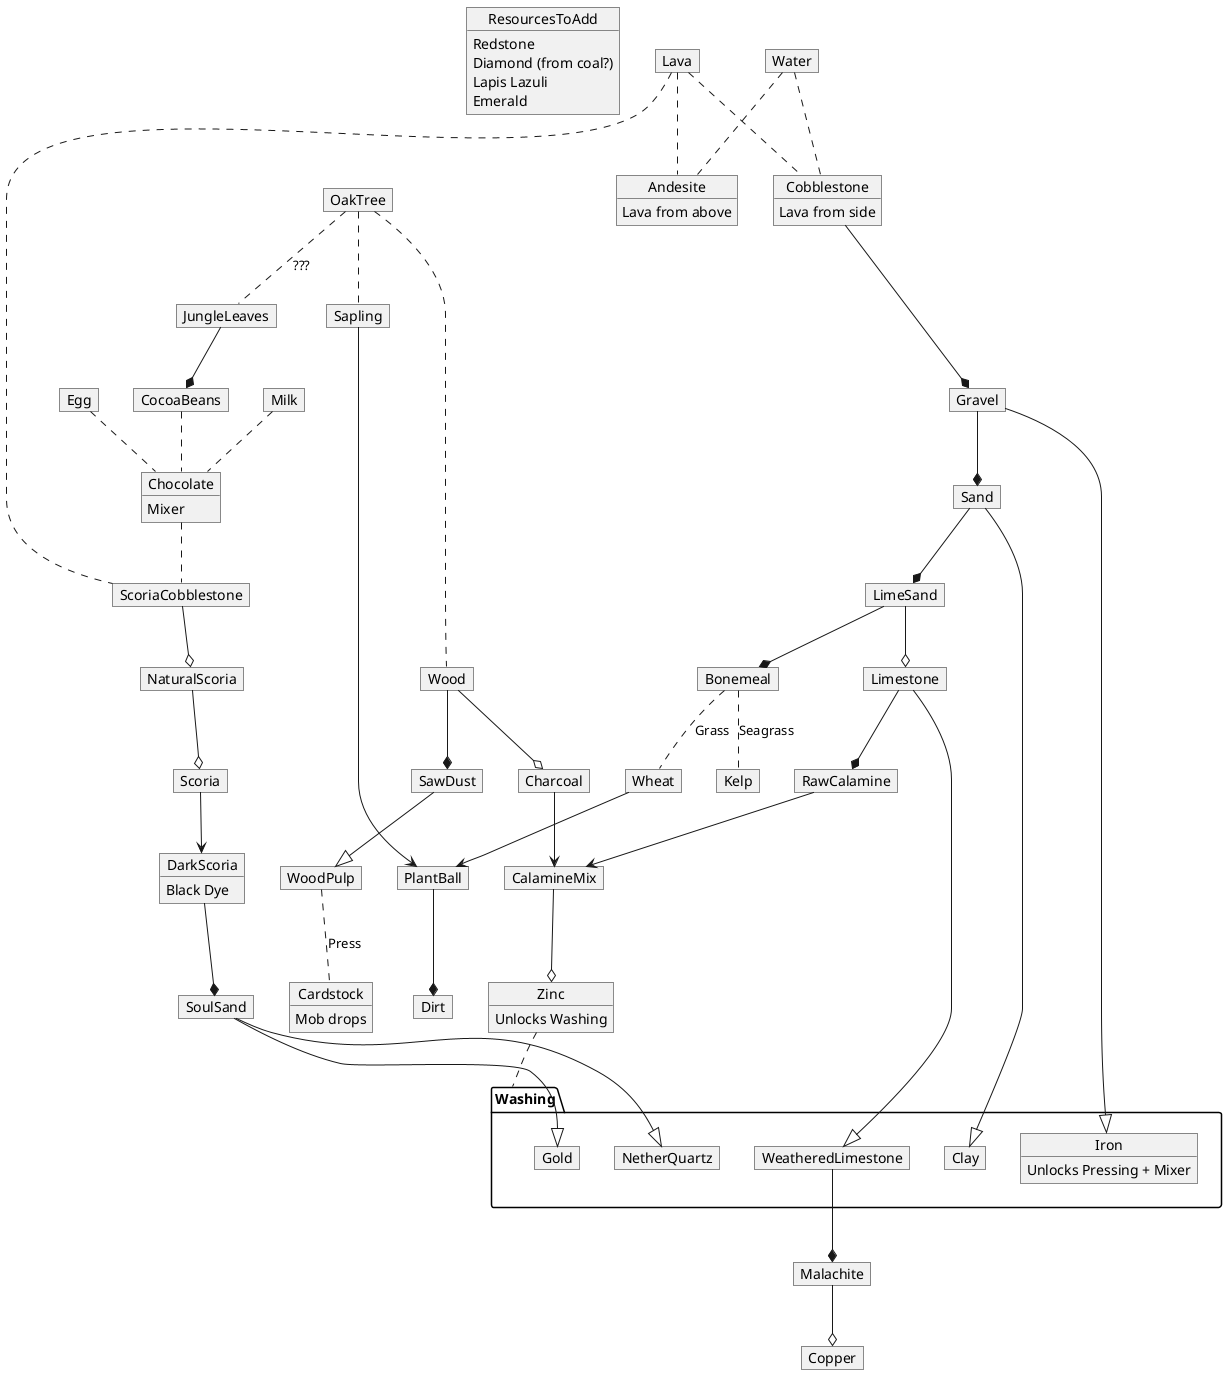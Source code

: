 @startuml
'https://plantuml.com/object-diagram
object ResourcesToAdd {
 Redstone
 Diamond (from coal?)
 Lapis Lazuli
 Emerald
}

'Objects
' Fluids
object Lava
object Water
object Chocolate

' Blocks
object Cobblestone {
    Lava from side
}
object Andesite {
    Lava from above
}
object ScoriaCobblestone
object NaturalScoria
object Scoria
object DarkScoria {
    Black Dye
}
object Gravel
object Sand
object LimeSand
object Limestone
object Dirt
object SoulSand

' Plants
object OakTree
object Wood
object Sapling
object PlantBall
object Wheat
object Bonemeal
object Charcoal
object Kelp
object JungleLeaves
object CocoaBeans

' Mobs
object Egg
object Milk

' Minerals
object Zinc
object Copper
Zinc : Unlocks Washing
Zinc .. Washing
package Washing {
    object Iron
    Iron : Unlocks Pressing + Mixer
    object Clay
    object NetherQuartz
    object Gold
    object WeatheredLimestone
}


' Misc
object CalamineMix
object RawCalamine
object Malachite
object SawDust
object WoodPulp
object Cardstock {
 Mob drops
}

'Arrows

' Blocks from Fluids and other misc interactions
Lava .. Cobblestone
Water .. Cobblestone
Lava .. Andesite
Water .. Andesite
Lava .. ScoriaCobblestone
Chocolate .. ScoriaCobblestone

OakTree .. Wood
OakTree .. Sapling
OakTree .. JungleLeaves : ???
Bonemeal .. Wheat : Grass
Bonemeal .. Kelp : Seagrass
WoodPulp .. Cardstock : Press

Egg .. Chocolate
Milk .. Chocolate
CocoaBeans .. Chocolate
Chocolate : Mixer

' Milling --*
Cobblestone ---* Gravel
Gravel --* Sand
Sand --* LimeSand
Limestone --* RawCalamine
LimeSand --* Bonemeal
DarkScoria --* SoulSand
Wood --* SawDust
JungleLeaves --* CocoaBeans
WeatheredLimestone --* Malachite
PlantBall --* Dirt

' Washing --|>
Gravel --|> Iron
Sand --|> Clay
SoulSand --|> NetherQuartz
SoulSand --|> Gold
SawDust --|> WoodPulp
Limestone --|> WeatheredLimestone


' Smelting --o
Wood --o Charcoal
ScoriaCobblestone --o NaturalScoria
NaturalScoria --o Scoria
LimeSand --o Limestone
CalamineMix --o Zinc
Malachite --o Copper


' Crafting -->
Scoria --> DarkScoria
Charcoal --> CalamineMix
RawCalamine --> CalamineMix
Wheat --> PlantBall
Sapling --> PlantBall

hide empty attributes

@enduml
